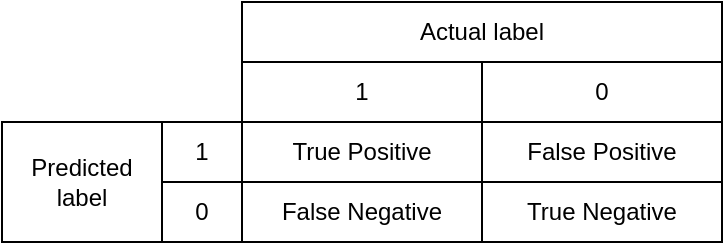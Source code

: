 <mxfile version="22.1.3" type="device">
  <diagram name="Page-1" id="4LmB5GZ0mprEykmeVlWD">
    <mxGraphModel dx="989" dy="520" grid="1" gridSize="10" guides="1" tooltips="1" connect="1" arrows="1" fold="1" page="1" pageScale="1" pageWidth="850" pageHeight="1100" math="0" shadow="0">
      <root>
        <mxCell id="0" />
        <mxCell id="1" parent="0" />
        <mxCell id="N8L6gEgM6YYHgxHXgoXz-1" value="Actual label" style="rounded=0;whiteSpace=wrap;html=1;fillColor=none;" vertex="1" parent="1">
          <mxGeometry x="200" y="200" width="240" height="30" as="geometry" />
        </mxCell>
        <mxCell id="N8L6gEgM6YYHgxHXgoXz-4" value="1" style="rounded=0;whiteSpace=wrap;html=1;fillColor=none;" vertex="1" parent="1">
          <mxGeometry x="200" y="230" width="120" height="30" as="geometry" />
        </mxCell>
        <mxCell id="N8L6gEgM6YYHgxHXgoXz-5" value="0" style="rounded=0;whiteSpace=wrap;html=1;fillColor=none;" vertex="1" parent="1">
          <mxGeometry x="320" y="230" width="120" height="30" as="geometry" />
        </mxCell>
        <mxCell id="N8L6gEgM6YYHgxHXgoXz-6" value="1" style="rounded=0;whiteSpace=wrap;html=1;fillColor=none;" vertex="1" parent="1">
          <mxGeometry x="160" y="260" width="40" height="30" as="geometry" />
        </mxCell>
        <mxCell id="N8L6gEgM6YYHgxHXgoXz-7" value="0" style="rounded=0;whiteSpace=wrap;html=1;fillColor=none;" vertex="1" parent="1">
          <mxGeometry x="160" y="290" width="40" height="30" as="geometry" />
        </mxCell>
        <mxCell id="N8L6gEgM6YYHgxHXgoXz-8" value="&lt;div&gt;Predicted&lt;/div&gt;&lt;div&gt;label&lt;br&gt;&lt;/div&gt;" style="rounded=0;whiteSpace=wrap;html=1;fillColor=none;" vertex="1" parent="1">
          <mxGeometry x="80" y="260" width="80" height="60" as="geometry" />
        </mxCell>
        <mxCell id="N8L6gEgM6YYHgxHXgoXz-9" value="True Positive" style="rounded=0;whiteSpace=wrap;html=1;fillColor=none;" vertex="1" parent="1">
          <mxGeometry x="200" y="260" width="120" height="30" as="geometry" />
        </mxCell>
        <mxCell id="N8L6gEgM6YYHgxHXgoXz-10" value="False Positive" style="rounded=0;whiteSpace=wrap;html=1;fillColor=none;" vertex="1" parent="1">
          <mxGeometry x="320" y="260" width="120" height="30" as="geometry" />
        </mxCell>
        <mxCell id="N8L6gEgM6YYHgxHXgoXz-11" value="False Negative" style="rounded=0;whiteSpace=wrap;html=1;fillColor=none;" vertex="1" parent="1">
          <mxGeometry x="200" y="290" width="120" height="30" as="geometry" />
        </mxCell>
        <mxCell id="N8L6gEgM6YYHgxHXgoXz-12" value="True Negative" style="rounded=0;whiteSpace=wrap;html=1;fillColor=none;" vertex="1" parent="1">
          <mxGeometry x="320" y="290" width="120" height="30" as="geometry" />
        </mxCell>
      </root>
    </mxGraphModel>
  </diagram>
</mxfile>
